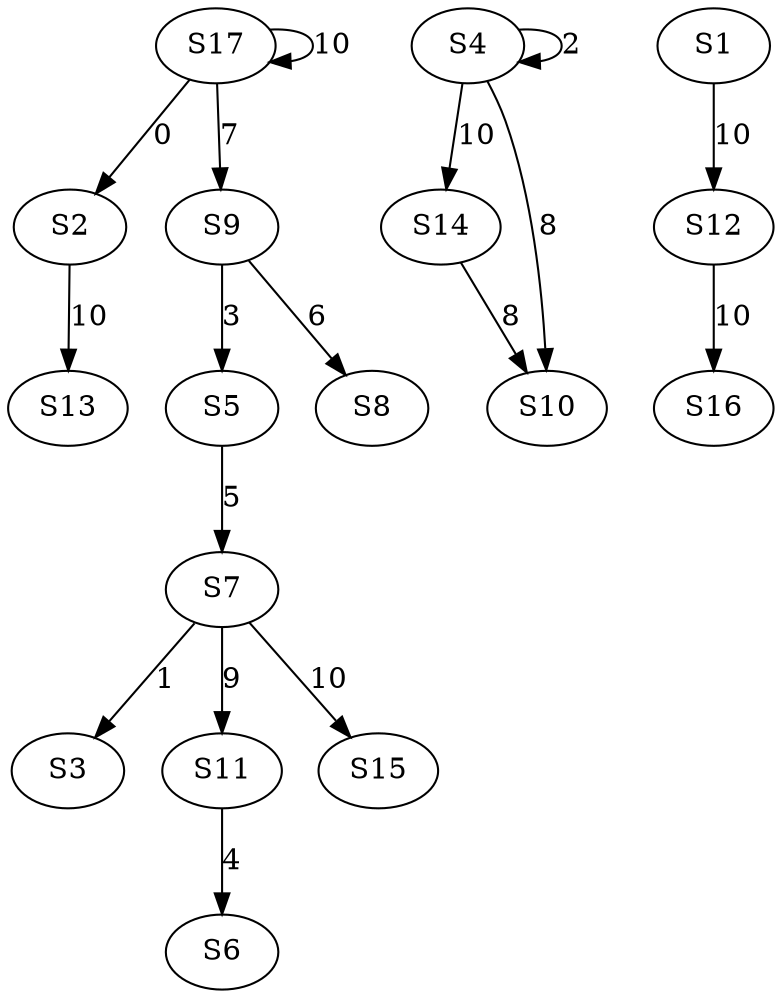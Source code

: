 strict digraph {
	S17 -> S2 [ label = 0 ];
	S7 -> S3 [ label = 1 ];
	S4 -> S4 [ label = 2 ];
	S9 -> S5 [ label = 3 ];
	S11 -> S6 [ label = 4 ];
	S5 -> S7 [ label = 5 ];
	S9 -> S8 [ label = 6 ];
	S17 -> S9 [ label = 7 ];
	S14 -> S10 [ label = 8 ];
	S7 -> S11 [ label = 9 ];
	S1 -> S12 [ label = 10 ];
	S2 -> S13 [ label = 10 ];
	S4 -> S14 [ label = 10 ];
	S7 -> S15 [ label = 10 ];
	S12 -> S16 [ label = 10 ];
	S17 -> S17 [ label = 10 ];
	S4 -> S10 [ label = 8 ];
}